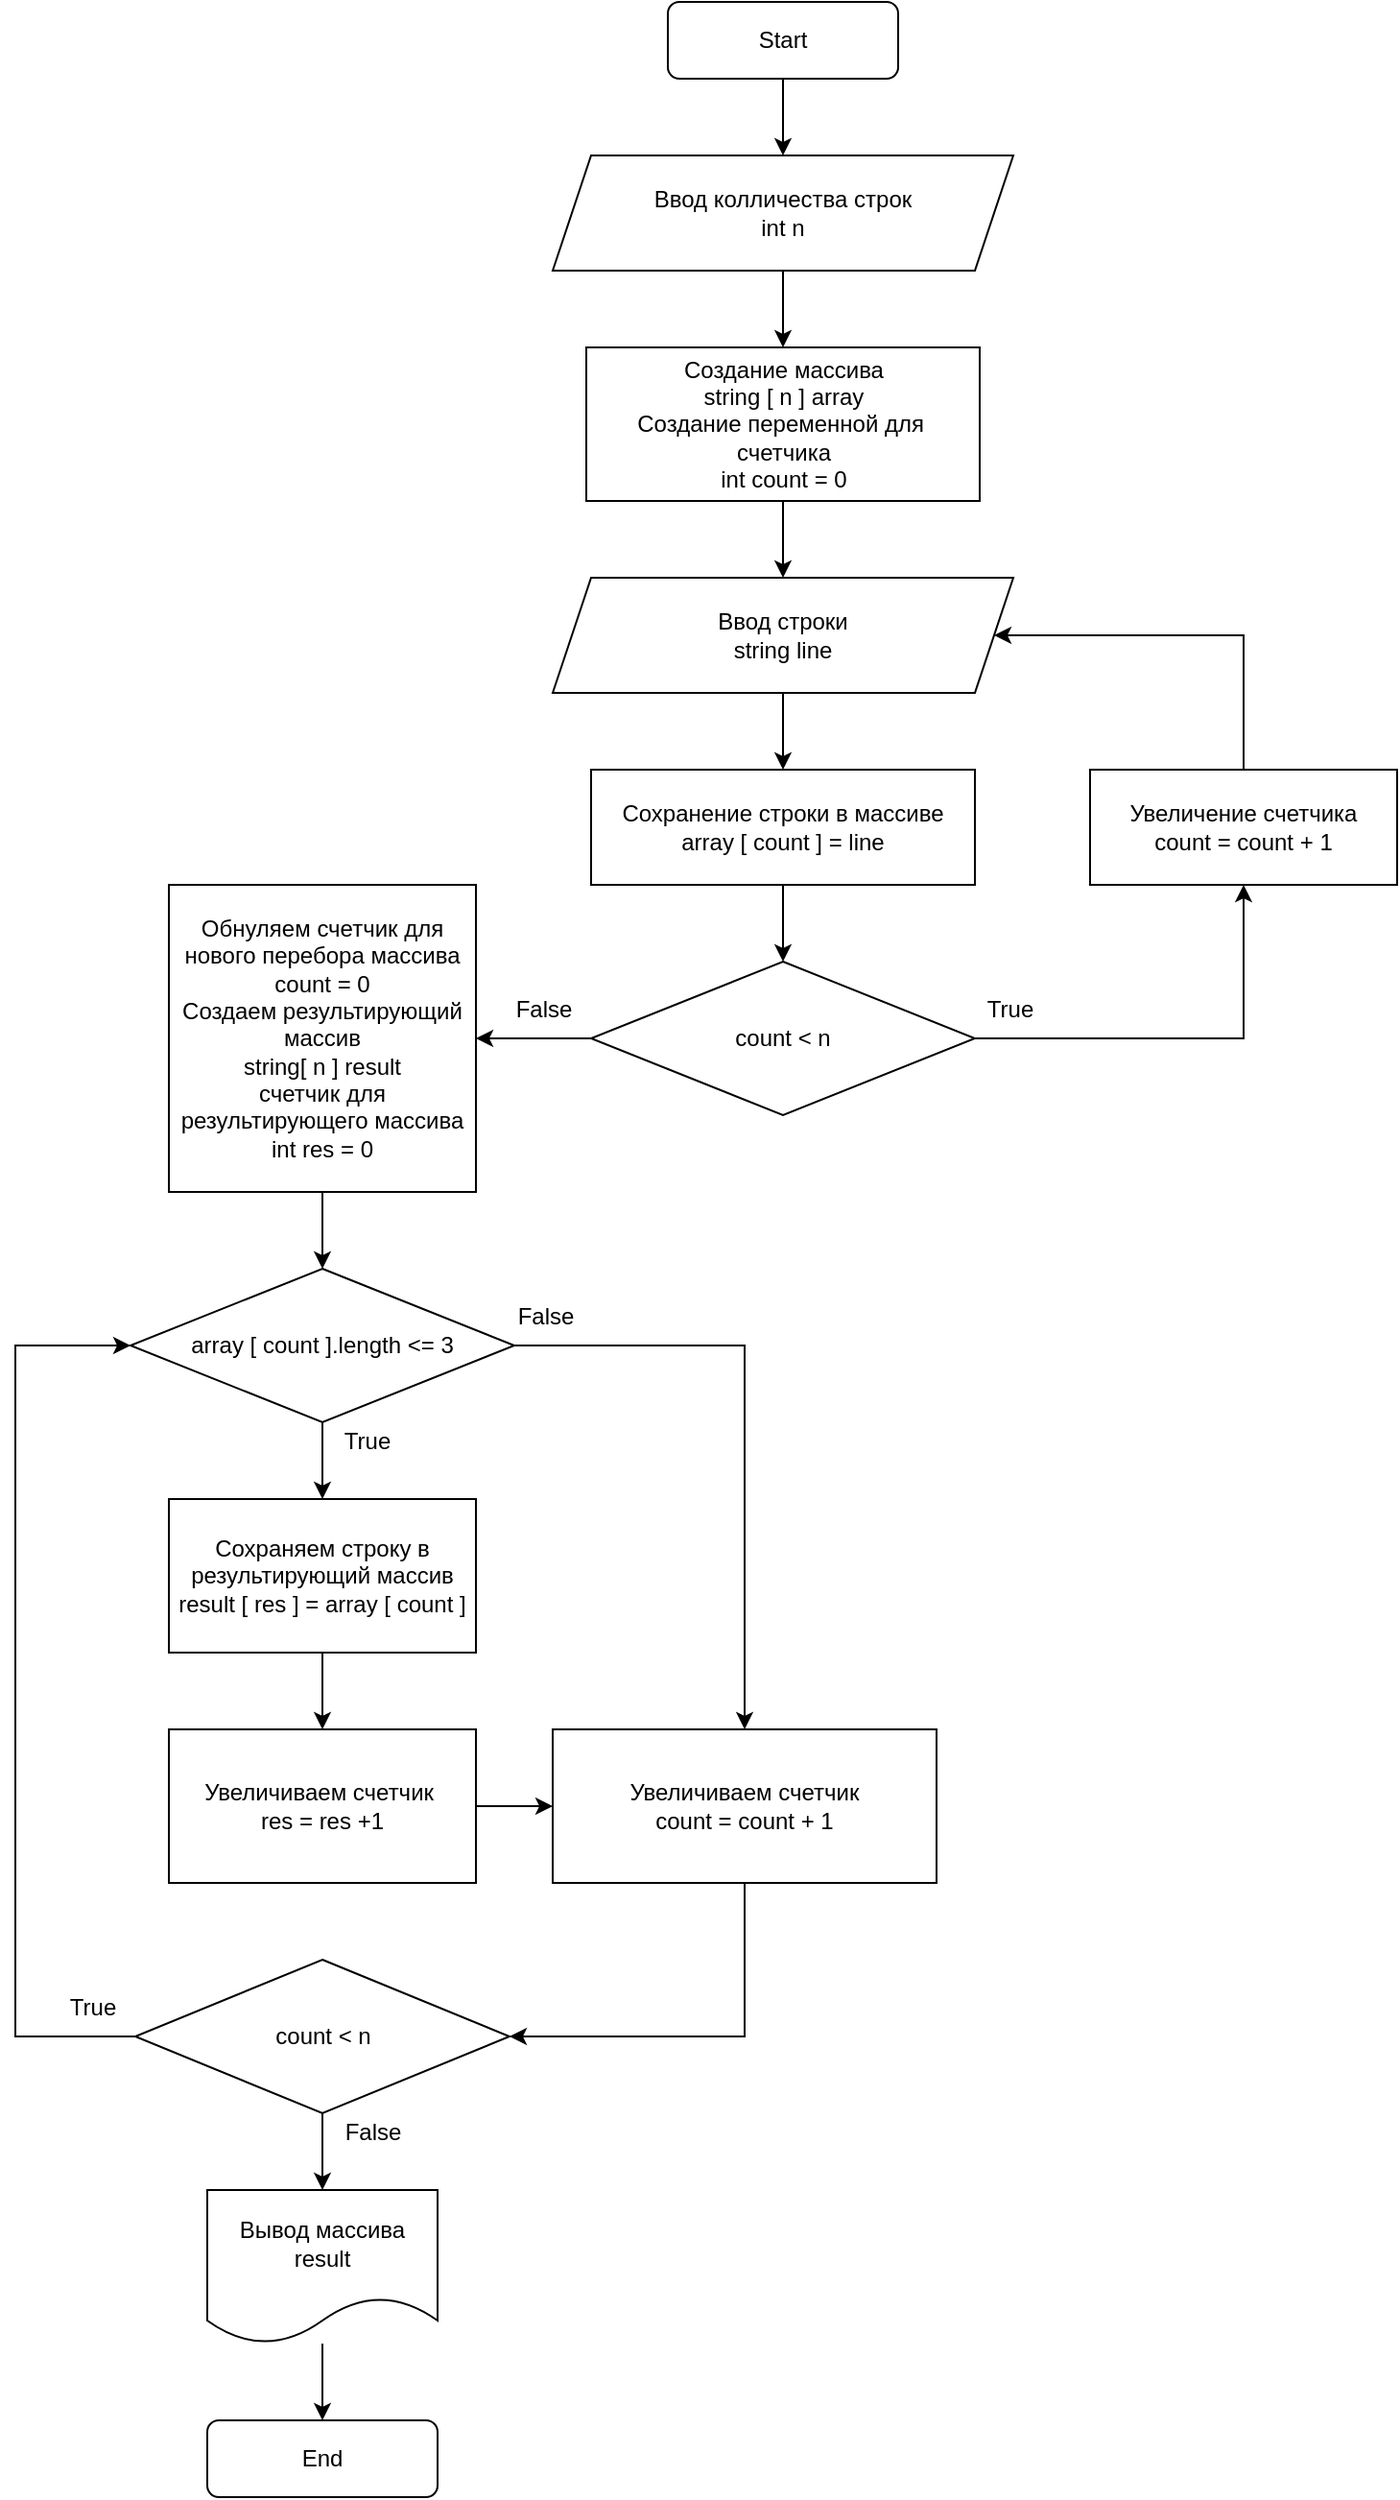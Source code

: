 <mxfile version="20.8.16" type="device"><diagram name="Страница 1" id="EL_ulFuo_lxRjIWamy52"><mxGraphModel dx="1692" dy="1575" grid="1" gridSize="5" guides="1" tooltips="1" connect="1" arrows="1" fold="1" page="1" pageScale="1" pageWidth="1654" pageHeight="2336" math="0" shadow="0"><root><mxCell id="0"/><mxCell id="1" parent="0"/><mxCell id="I8enGOspZV0Ur_KI1kE5-4" value="" style="edgeStyle=orthogonalEdgeStyle;rounded=0;orthogonalLoop=1;jettySize=auto;html=1;" edge="1" parent="1" source="I8enGOspZV0Ur_KI1kE5-1" target="I8enGOspZV0Ur_KI1kE5-3"><mxGeometry relative="1" as="geometry"/></mxCell><mxCell id="I8enGOspZV0Ur_KI1kE5-1" value="Start" style="rounded=1;whiteSpace=wrap;html=1;" vertex="1" parent="1"><mxGeometry x="840" y="280" width="120" height="40" as="geometry"/></mxCell><mxCell id="I8enGOspZV0Ur_KI1kE5-11" value="" style="edgeStyle=orthogonalEdgeStyle;rounded=0;orthogonalLoop=1;jettySize=auto;html=1;" edge="1" parent="1" source="I8enGOspZV0Ur_KI1kE5-3" target="I8enGOspZV0Ur_KI1kE5-10"><mxGeometry relative="1" as="geometry"/></mxCell><mxCell id="I8enGOspZV0Ur_KI1kE5-3" value="Ввод колличества строк&lt;br&gt;int n" style="shape=parallelogram;perimeter=parallelogramPerimeter;whiteSpace=wrap;html=1;fixedSize=1;" vertex="1" parent="1"><mxGeometry x="780" y="360" width="240" height="60" as="geometry"/></mxCell><mxCell id="I8enGOspZV0Ur_KI1kE5-26" style="edgeStyle=orthogonalEdgeStyle;rounded=0;orthogonalLoop=1;jettySize=auto;html=1;entryX=0.5;entryY=1;entryDx=0;entryDy=0;" edge="1" parent="1" source="I8enGOspZV0Ur_KI1kE5-5" target="I8enGOspZV0Ur_KI1kE5-25"><mxGeometry relative="1" as="geometry"/></mxCell><mxCell id="I8enGOspZV0Ur_KI1kE5-31" value="" style="edgeStyle=orthogonalEdgeStyle;rounded=0;orthogonalLoop=1;jettySize=auto;html=1;" edge="1" parent="1" source="I8enGOspZV0Ur_KI1kE5-5" target="I8enGOspZV0Ur_KI1kE5-30"><mxGeometry relative="1" as="geometry"/></mxCell><mxCell id="I8enGOspZV0Ur_KI1kE5-5" value="count &amp;lt; n" style="rhombus;whiteSpace=wrap;html=1;" vertex="1" parent="1"><mxGeometry x="800" y="780" width="200" height="80" as="geometry"/></mxCell><mxCell id="I8enGOspZV0Ur_KI1kE5-13" value="" style="edgeStyle=orthogonalEdgeStyle;rounded=0;orthogonalLoop=1;jettySize=auto;html=1;" edge="1" parent="1" source="I8enGOspZV0Ur_KI1kE5-10" target="I8enGOspZV0Ur_KI1kE5-12"><mxGeometry relative="1" as="geometry"/></mxCell><mxCell id="I8enGOspZV0Ur_KI1kE5-10" value="Создание массива&lt;br&gt;string [ n ] array&lt;br&gt;Создание переменной для&amp;nbsp;&lt;br&gt;счетчика&lt;br&gt;int count = 0" style="rounded=0;whiteSpace=wrap;html=1;" vertex="1" parent="1"><mxGeometry x="797.5" y="460" width="205" height="80" as="geometry"/></mxCell><mxCell id="I8enGOspZV0Ur_KI1kE5-15" value="" style="edgeStyle=orthogonalEdgeStyle;rounded=0;orthogonalLoop=1;jettySize=auto;html=1;" edge="1" parent="1" source="I8enGOspZV0Ur_KI1kE5-12" target="I8enGOspZV0Ur_KI1kE5-14"><mxGeometry relative="1" as="geometry"/></mxCell><mxCell id="I8enGOspZV0Ur_KI1kE5-12" value="Ввод строки&lt;br&gt;string line&lt;br&gt;" style="shape=parallelogram;perimeter=parallelogramPerimeter;whiteSpace=wrap;html=1;fixedSize=1;" vertex="1" parent="1"><mxGeometry x="780" y="580" width="240" height="60" as="geometry"/></mxCell><mxCell id="I8enGOspZV0Ur_KI1kE5-24" value="" style="edgeStyle=orthogonalEdgeStyle;rounded=0;orthogonalLoop=1;jettySize=auto;html=1;" edge="1" parent="1" source="I8enGOspZV0Ur_KI1kE5-14" target="I8enGOspZV0Ur_KI1kE5-5"><mxGeometry relative="1" as="geometry"/></mxCell><mxCell id="I8enGOspZV0Ur_KI1kE5-14" value="Сохранение строки в массиве&lt;br style=&quot;border-color: var(--border-color);&quot;&gt;array [ count ] = line" style="rounded=0;whiteSpace=wrap;html=1;" vertex="1" parent="1"><mxGeometry x="800" y="680" width="200" height="60" as="geometry"/></mxCell><mxCell id="I8enGOspZV0Ur_KI1kE5-27" style="edgeStyle=orthogonalEdgeStyle;rounded=0;orthogonalLoop=1;jettySize=auto;html=1;entryX=1;entryY=0.5;entryDx=0;entryDy=0;exitX=0.5;exitY=0;exitDx=0;exitDy=0;" edge="1" parent="1" source="I8enGOspZV0Ur_KI1kE5-25" target="I8enGOspZV0Ur_KI1kE5-12"><mxGeometry relative="1" as="geometry"><Array as="points"><mxPoint x="1140" y="610"/></Array></mxGeometry></mxCell><mxCell id="I8enGOspZV0Ur_KI1kE5-25" value="Увеличение счетчика&lt;br&gt;count = count + 1" style="rounded=0;whiteSpace=wrap;html=1;" vertex="1" parent="1"><mxGeometry x="1060" y="680" width="160" height="60" as="geometry"/></mxCell><mxCell id="I8enGOspZV0Ur_KI1kE5-29" value="True" style="text;html=1;align=center;verticalAlign=middle;resizable=0;points=[];autosize=1;strokeColor=none;fillColor=none;" vertex="1" parent="1"><mxGeometry x="995" y="790" width="45" height="30" as="geometry"/></mxCell><mxCell id="I8enGOspZV0Ur_KI1kE5-34" value="" style="edgeStyle=orthogonalEdgeStyle;rounded=0;orthogonalLoop=1;jettySize=auto;html=1;" edge="1" parent="1" source="I8enGOspZV0Ur_KI1kE5-30" target="I8enGOspZV0Ur_KI1kE5-33"><mxGeometry relative="1" as="geometry"/></mxCell><mxCell id="I8enGOspZV0Ur_KI1kE5-30" value="Обнуляем счетчик для нового перебора массива&lt;br&gt;count = 0&lt;br&gt;Создаем результирующий массив&lt;br&gt;string[ n ] result&lt;br&gt;счетчик для результирующего массива&lt;br&gt;int res = 0&lt;br&gt;" style="rounded=0;whiteSpace=wrap;html=1;" vertex="1" parent="1"><mxGeometry x="580" y="740" width="160" height="160" as="geometry"/></mxCell><mxCell id="I8enGOspZV0Ur_KI1kE5-32" value="False" style="text;html=1;align=center;verticalAlign=middle;resizable=0;points=[];autosize=1;strokeColor=none;fillColor=none;" vertex="1" parent="1"><mxGeometry x="750" y="790" width="50" height="30" as="geometry"/></mxCell><mxCell id="I8enGOspZV0Ur_KI1kE5-36" value="" style="edgeStyle=orthogonalEdgeStyle;rounded=0;orthogonalLoop=1;jettySize=auto;html=1;" edge="1" parent="1" source="I8enGOspZV0Ur_KI1kE5-33" target="I8enGOspZV0Ur_KI1kE5-35"><mxGeometry relative="1" as="geometry"/></mxCell><mxCell id="I8enGOspZV0Ur_KI1kE5-47" style="edgeStyle=orthogonalEdgeStyle;rounded=0;orthogonalLoop=1;jettySize=auto;html=1;entryX=0.5;entryY=0;entryDx=0;entryDy=0;" edge="1" parent="1" source="I8enGOspZV0Ur_KI1kE5-33" target="I8enGOspZV0Ur_KI1kE5-41"><mxGeometry relative="1" as="geometry"/></mxCell><mxCell id="I8enGOspZV0Ur_KI1kE5-33" value="array [ count ].length &amp;lt;= 3" style="rhombus;whiteSpace=wrap;html=1;" vertex="1" parent="1"><mxGeometry x="560" y="940" width="200" height="80" as="geometry"/></mxCell><mxCell id="I8enGOspZV0Ur_KI1kE5-40" value="" style="edgeStyle=orthogonalEdgeStyle;rounded=0;orthogonalLoop=1;jettySize=auto;html=1;" edge="1" parent="1" source="I8enGOspZV0Ur_KI1kE5-35" target="I8enGOspZV0Ur_KI1kE5-39"><mxGeometry relative="1" as="geometry"/></mxCell><mxCell id="I8enGOspZV0Ur_KI1kE5-35" value="Сохраняем строку в результирующий массив&lt;br&gt;result [ res ] = array [ count ]" style="rounded=0;whiteSpace=wrap;html=1;" vertex="1" parent="1"><mxGeometry x="580" y="1060" width="160" height="80" as="geometry"/></mxCell><mxCell id="I8enGOspZV0Ur_KI1kE5-37" value="True" style="text;html=1;align=center;verticalAlign=middle;resizable=0;points=[];autosize=1;strokeColor=none;fillColor=none;" vertex="1" parent="1"><mxGeometry x="660" y="1015" width="45" height="30" as="geometry"/></mxCell><mxCell id="I8enGOspZV0Ur_KI1kE5-48" value="" style="edgeStyle=orthogonalEdgeStyle;rounded=0;orthogonalLoop=1;jettySize=auto;html=1;" edge="1" parent="1" source="I8enGOspZV0Ur_KI1kE5-39" target="I8enGOspZV0Ur_KI1kE5-41"><mxGeometry relative="1" as="geometry"/></mxCell><mxCell id="I8enGOspZV0Ur_KI1kE5-39" value="Увеличиваем счетчик&amp;nbsp;&lt;br&gt;res = res +1" style="rounded=0;whiteSpace=wrap;html=1;" vertex="1" parent="1"><mxGeometry x="580" y="1180" width="160" height="80" as="geometry"/></mxCell><mxCell id="I8enGOspZV0Ur_KI1kE5-49" style="edgeStyle=orthogonalEdgeStyle;rounded=0;orthogonalLoop=1;jettySize=auto;html=1;entryX=1;entryY=0.5;entryDx=0;entryDy=0;" edge="1" parent="1" source="I8enGOspZV0Ur_KI1kE5-41" target="I8enGOspZV0Ur_KI1kE5-42"><mxGeometry relative="1" as="geometry"><Array as="points"><mxPoint x="880" y="1340"/></Array></mxGeometry></mxCell><mxCell id="I8enGOspZV0Ur_KI1kE5-41" value="Увеличиваем счетчик&lt;br&gt;count = count + 1" style="rounded=0;whiteSpace=wrap;html=1;" vertex="1" parent="1"><mxGeometry x="780" y="1180" width="200" height="80" as="geometry"/></mxCell><mxCell id="I8enGOspZV0Ur_KI1kE5-51" style="edgeStyle=orthogonalEdgeStyle;rounded=0;orthogonalLoop=1;jettySize=auto;html=1;entryX=0;entryY=0.5;entryDx=0;entryDy=0;" edge="1" parent="1" source="I8enGOspZV0Ur_KI1kE5-42" target="I8enGOspZV0Ur_KI1kE5-33"><mxGeometry relative="1" as="geometry"><Array as="points"><mxPoint x="500" y="1340"/><mxPoint x="500" y="980"/></Array></mxGeometry></mxCell><mxCell id="I8enGOspZV0Ur_KI1kE5-56" value="" style="edgeStyle=orthogonalEdgeStyle;rounded=0;orthogonalLoop=1;jettySize=auto;html=1;" edge="1" parent="1" source="I8enGOspZV0Ur_KI1kE5-42" target="I8enGOspZV0Ur_KI1kE5-53"><mxGeometry relative="1" as="geometry"/></mxCell><mxCell id="I8enGOspZV0Ur_KI1kE5-42" value="count &amp;lt; n" style="rhombus;whiteSpace=wrap;html=1;" vertex="1" parent="1"><mxGeometry x="562.5" y="1300" width="195" height="80" as="geometry"/></mxCell><mxCell id="I8enGOspZV0Ur_KI1kE5-50" value="False" style="text;html=1;align=center;verticalAlign=middle;resizable=0;points=[];autosize=1;strokeColor=none;fillColor=none;" vertex="1" parent="1"><mxGeometry x="751" y="950" width="50" height="30" as="geometry"/></mxCell><mxCell id="I8enGOspZV0Ur_KI1kE5-52" value="True" style="text;html=1;align=center;verticalAlign=middle;resizable=0;points=[];autosize=1;strokeColor=none;fillColor=none;" vertex="1" parent="1"><mxGeometry x="517.5" y="1310" width="45" height="30" as="geometry"/></mxCell><mxCell id="I8enGOspZV0Ur_KI1kE5-55" value="" style="edgeStyle=orthogonalEdgeStyle;rounded=0;orthogonalLoop=1;jettySize=auto;html=1;" edge="1" parent="1" source="I8enGOspZV0Ur_KI1kE5-53" target="I8enGOspZV0Ur_KI1kE5-54"><mxGeometry relative="1" as="geometry"/></mxCell><mxCell id="I8enGOspZV0Ur_KI1kE5-53" value="Вывод массива&lt;br&gt;result" style="shape=document;whiteSpace=wrap;html=1;boundedLbl=1;" vertex="1" parent="1"><mxGeometry x="600" y="1420" width="120" height="80" as="geometry"/></mxCell><mxCell id="I8enGOspZV0Ur_KI1kE5-54" value="End" style="rounded=1;whiteSpace=wrap;html=1;" vertex="1" parent="1"><mxGeometry x="600" y="1540" width="120" height="40" as="geometry"/></mxCell><mxCell id="I8enGOspZV0Ur_KI1kE5-57" value="False" style="text;html=1;align=center;verticalAlign=middle;resizable=0;points=[];autosize=1;strokeColor=none;fillColor=none;" vertex="1" parent="1"><mxGeometry x="661" y="1375" width="50" height="30" as="geometry"/></mxCell></root></mxGraphModel></diagram></mxfile>